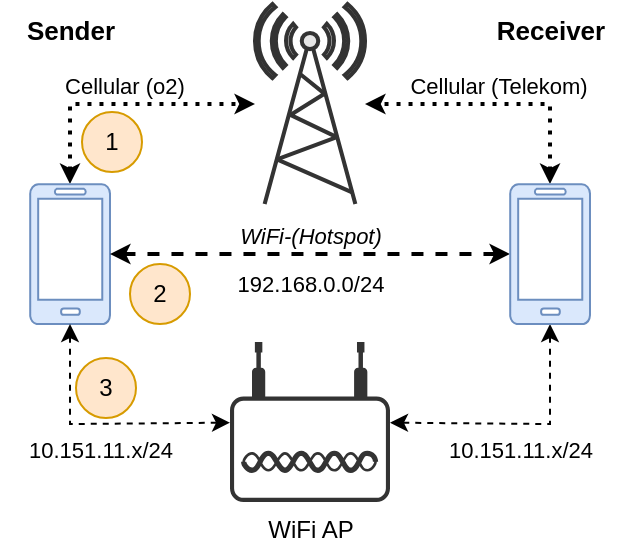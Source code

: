 <mxfile version="24.4.8" type="device">
  <diagram name="Page-1" id="Usrh0u7ImTbi4bj7IXTt">
    <mxGraphModel dx="418" dy="554" grid="1" gridSize="10" guides="1" tooltips="1" connect="1" arrows="1" fold="1" page="1" pageScale="1" pageWidth="850" pageHeight="1100" math="0" shadow="0">
      <root>
        <mxCell id="0" />
        <mxCell id="1" parent="0" />
        <mxCell id="8wTJeRSBq2Le5Ez2rqqj-3" value="Cellular (o2)" style="edgeStyle=orthogonalEdgeStyle;rounded=0;orthogonalLoop=1;jettySize=auto;html=1;dashed=1;dashPattern=1 2;strokeWidth=2;startArrow=classic;startFill=1;endSize=4;startSize=4;verticalAlign=bottom;" parent="1" source="Zl0vfMB1vjb8sbIY9mMT-4" target="8wTJeRSBq2Le5Ez2rqqj-2" edge="1">
          <mxGeometry relative="1" as="geometry">
            <Array as="points">
              <mxPoint x="100" y="70" />
            </Array>
          </mxGeometry>
        </mxCell>
        <mxCell id="Zl0vfMB1vjb8sbIY9mMT-4" value="" style="verticalLabelPosition=middle;html=1;verticalAlign=middle;align=right;shape=mxgraph.azure.mobile;pointerEvents=1;labelPosition=left;spacingRight=2;fillColor=#dae8fc;strokeColor=#6c8ebf;" parent="1" vertex="1">
          <mxGeometry x="80" y="110" width="40" height="70" as="geometry" />
        </mxCell>
        <mxCell id="Zl0vfMB1vjb8sbIY9mMT-14" value="WiFi AP" style="points=[[0.03,0.36,0],[0.18,0,0],[0.5,0.34,0],[0.82,0,0],[0.97,0.36,0],[1,0.67,0],[0.975,0.975,0],[0.5,1,0],[0.025,0.975,0],[0,0.67,0]];verticalLabelPosition=bottom;sketch=0;html=1;verticalAlign=top;aspect=fixed;align=center;pointerEvents=1;shape=mxgraph.cisco19.wireless_access_point;fillColor=#333333;strokeColor=default;" parent="1" vertex="1">
          <mxGeometry x="180" y="189" width="80" height="80" as="geometry" />
        </mxCell>
        <mxCell id="Zl0vfMB1vjb8sbIY9mMT-15" value="WiFi-(Hotspot)" style="endArrow=classic;dashed=1;html=1;strokeWidth=2;rounded=0;jumpSize=6;flowAnimation=0;shadow=0;verticalAlign=bottom;fontStyle=2;fontSize=11;startArrow=classic;startFill=1;endFill=1;endSize=4;startSize=4;" parent="1" source="Zl0vfMB1vjb8sbIY9mMT-4" target="8wTJeRSBq2Le5Ez2rqqj-1" edge="1">
          <mxGeometry width="50" height="50" relative="1" as="geometry">
            <mxPoint x="160" y="160" as="sourcePoint" />
            <mxPoint x="300" y="190" as="targetPoint" />
          </mxGeometry>
        </mxCell>
        <mxCell id="Zl0vfMB1vjb8sbIY9mMT-17" value="10.151.11.x/24" style="endArrow=classic;html=1;strokeWidth=1;rounded=0;dashed=1;startArrow=classic;startFill=1;endFill=1;verticalAlign=top;" parent="1" source="Zl0vfMB1vjb8sbIY9mMT-4" target="Zl0vfMB1vjb8sbIY9mMT-14" edge="1">
          <mxGeometry width="50" height="50" relative="1" as="geometry">
            <mxPoint x="60" y="266" as="sourcePoint" />
            <mxPoint x="207" y="340" as="targetPoint" />
            <Array as="points">
              <mxPoint x="100" y="230" />
            </Array>
          </mxGeometry>
        </mxCell>
        <mxCell id="Zl0vfMB1vjb8sbIY9mMT-18" value="10.151.11.x/24" style="endArrow=classic;html=1;strokeWidth=1;rounded=0;dashed=1;startArrow=classic;startFill=1;endFill=1;verticalAlign=top;" parent="1" source="8wTJeRSBq2Le5Ez2rqqj-1" target="Zl0vfMB1vjb8sbIY9mMT-14" edge="1">
          <mxGeometry width="50" height="50" relative="1" as="geometry">
            <mxPoint x="550" y="270" as="sourcePoint" />
            <mxPoint x="410" y="350" as="targetPoint" />
            <Array as="points">
              <mxPoint x="340" y="230" />
            </Array>
          </mxGeometry>
        </mxCell>
        <mxCell id="8wTJeRSBq2Le5Ez2rqqj-4" value="Cellular (Telekom)" style="edgeStyle=orthogonalEdgeStyle;rounded=0;orthogonalLoop=1;jettySize=auto;html=1;strokeWidth=2;dashed=1;dashPattern=1 2;startArrow=classic;startFill=1;endSize=4;startSize=4;verticalAlign=bottom;" parent="1" source="8wTJeRSBq2Le5Ez2rqqj-1" target="8wTJeRSBq2Le5Ez2rqqj-2" edge="1">
          <mxGeometry relative="1" as="geometry">
            <Array as="points">
              <mxPoint x="340" y="70" />
            </Array>
          </mxGeometry>
        </mxCell>
        <mxCell id="8wTJeRSBq2Le5Ez2rqqj-1" value="" style="verticalLabelPosition=middle;html=1;verticalAlign=middle;align=left;shape=mxgraph.azure.mobile;pointerEvents=1;labelPosition=right;horizontal=1;spacingLeft=2;fillColor=#dae8fc;strokeColor=#6c8ebf;" parent="1" vertex="1">
          <mxGeometry x="320" y="110" width="40" height="70" as="geometry" />
        </mxCell>
        <mxCell id="8wTJeRSBq2Le5Ez2rqqj-2" value="" style="verticalAlign=top;verticalLabelPosition=bottom;labelPosition=center;align=center;html=1;outlineConnect=0;gradientDirection=north;strokeWidth=2;shape=mxgraph.networks.radio_tower;fillColor=#E6E6E6;strokeColor=#333333;" parent="1" vertex="1">
          <mxGeometry x="192.5" y="20" width="55" height="100" as="geometry" />
        </mxCell>
        <mxCell id="8wTJeRSBq2Le5Ez2rqqj-5" value="192.168.0.0/24" style="text;html=1;align=center;verticalAlign=middle;resizable=0;points=[];autosize=1;strokeColor=none;fillColor=none;spacing=0;fontSize=11;" parent="1" vertex="1">
          <mxGeometry x="175" y="150" width="90" height="20" as="geometry" />
        </mxCell>
        <mxCell id="8wTJeRSBq2Le5Ez2rqqj-6" value="1" style="ellipse;whiteSpace=wrap;html=1;aspect=fixed;fillColor=#ffe6cc;strokeColor=#d79b00;" parent="1" vertex="1">
          <mxGeometry x="106" y="74" width="30" height="30" as="geometry" />
        </mxCell>
        <mxCell id="8wTJeRSBq2Le5Ez2rqqj-7" value="2" style="ellipse;whiteSpace=wrap;html=1;aspect=fixed;fillColor=#ffe6cc;strokeColor=#d79b00;" parent="1" vertex="1">
          <mxGeometry x="130" y="150" width="30" height="30" as="geometry" />
        </mxCell>
        <mxCell id="8wTJeRSBq2Le5Ez2rqqj-8" value="3" style="ellipse;whiteSpace=wrap;html=1;aspect=fixed;fillColor=#ffe6cc;strokeColor=#d79b00;" parent="1" vertex="1">
          <mxGeometry x="103" y="197" width="30" height="30" as="geometry" />
        </mxCell>
        <mxCell id="7jxUd5dTYPTu4BxH48AA-1" value="Sender" style="text;html=1;align=center;verticalAlign=middle;resizable=0;points=[];autosize=1;strokeColor=none;fillColor=none;fontStyle=1;fontSize=13;" vertex="1" parent="1">
          <mxGeometry x="65" y="18" width="70" height="30" as="geometry" />
        </mxCell>
        <mxCell id="7jxUd5dTYPTu4BxH48AA-2" value="Receiver" style="text;html=1;align=center;verticalAlign=middle;resizable=0;points=[];autosize=1;strokeColor=none;fillColor=none;fontStyle=1;fontSize=13;" vertex="1" parent="1">
          <mxGeometry x="305" y="18" width="70" height="30" as="geometry" />
        </mxCell>
      </root>
    </mxGraphModel>
  </diagram>
</mxfile>
